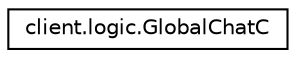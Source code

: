 digraph "Graphical Class Hierarchy"
{
  edge [fontname="Helvetica",fontsize="10",labelfontname="Helvetica",labelfontsize="10"];
  node [fontname="Helvetica",fontsize="10",shape=record];
  rankdir="LR";
  Node0 [label="client.logic.GlobalChatC",height=0.2,width=0.4,color="black", fillcolor="white", style="filled",URL="$classclient_1_1logic_1_1_global_chat_c.html"];
}
